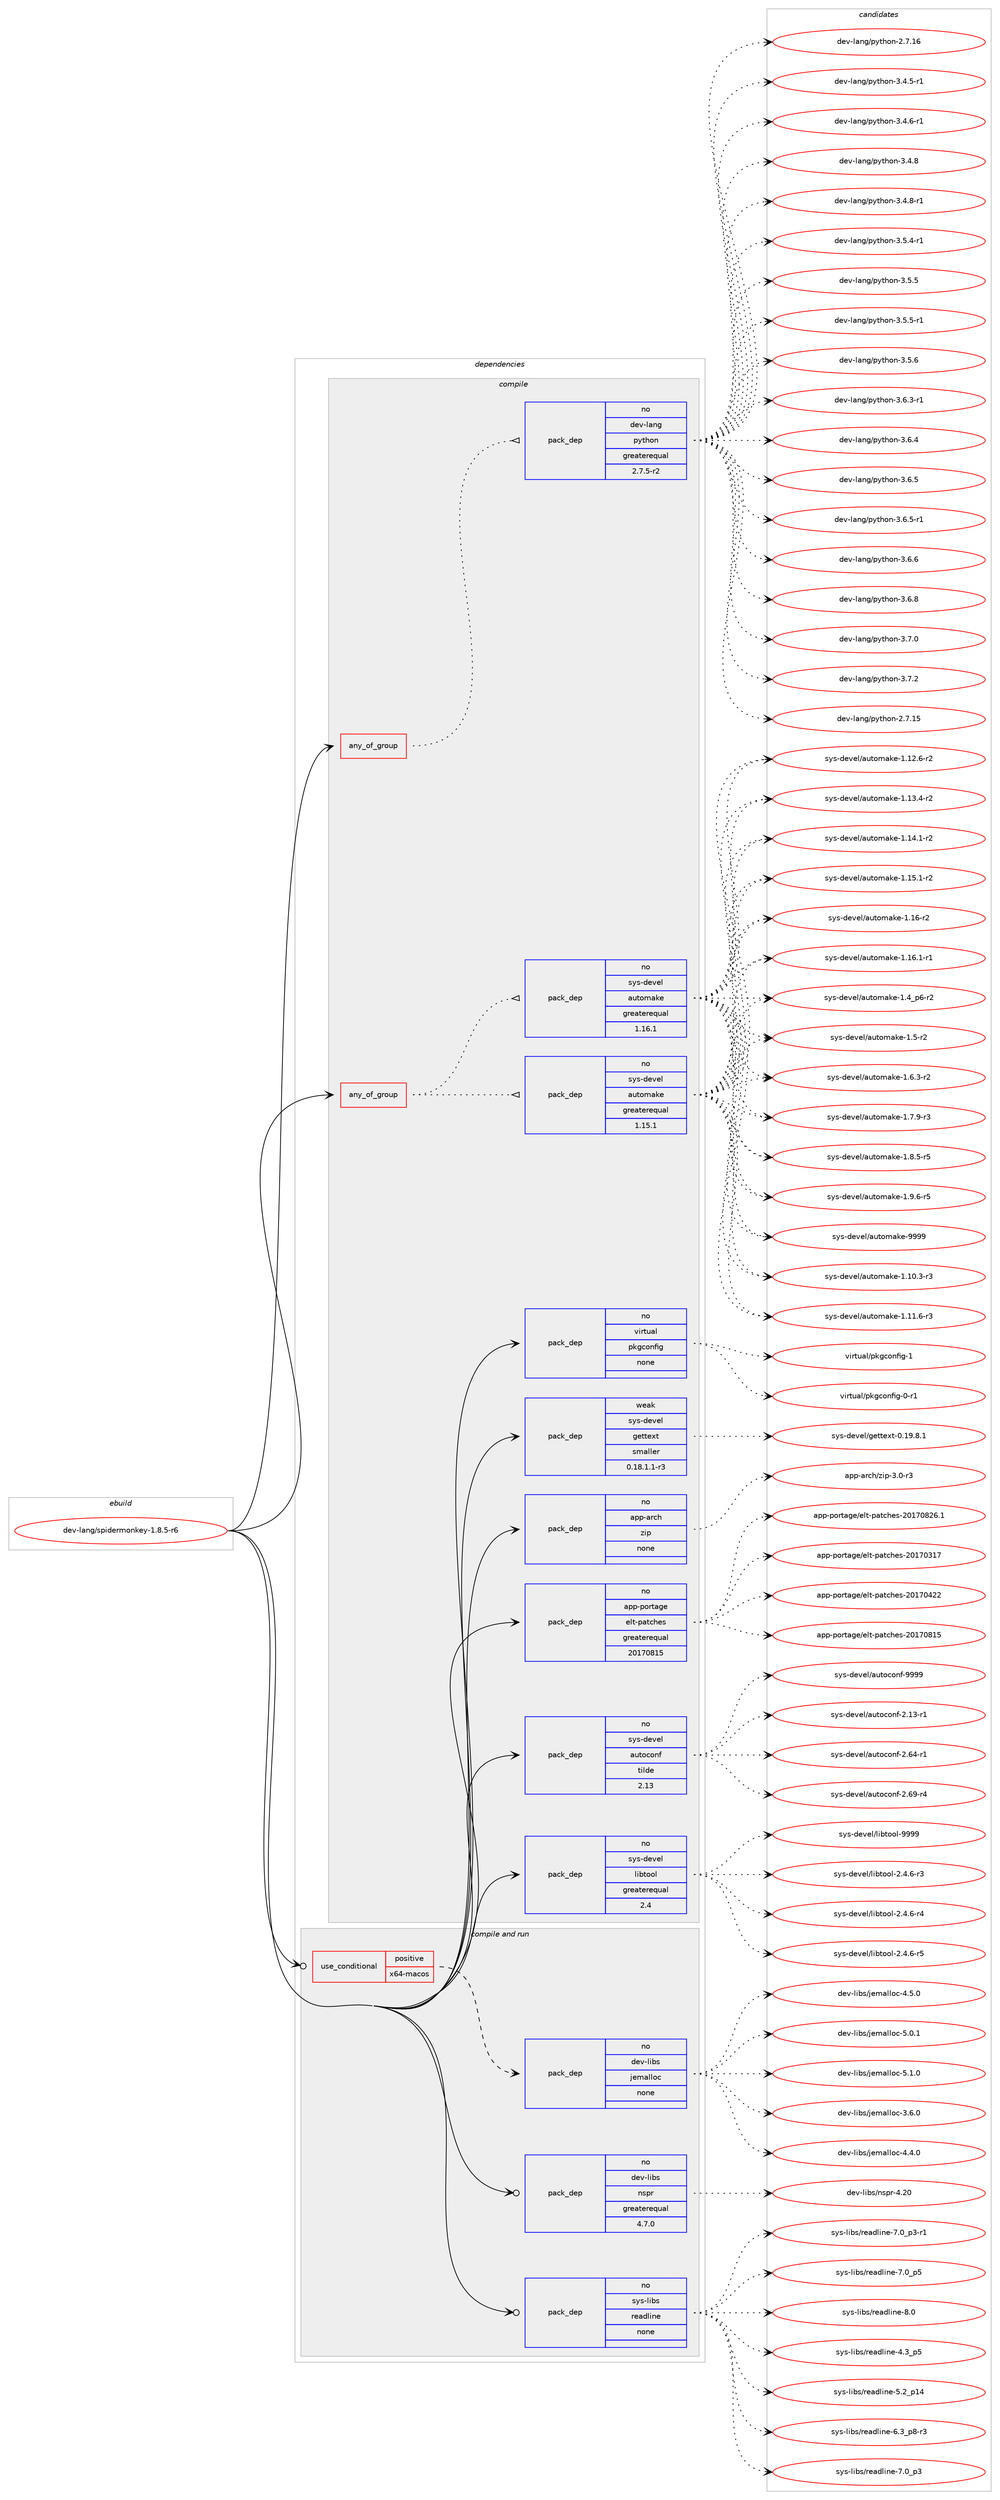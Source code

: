 digraph prolog {

# *************
# Graph options
# *************

newrank=true;
concentrate=true;
compound=true;
graph [rankdir=LR,fontname=Helvetica,fontsize=10,ranksep=1.5];#, ranksep=2.5, nodesep=0.2];
edge  [arrowhead=vee];
node  [fontname=Helvetica,fontsize=10];

# **********
# The ebuild
# **********

subgraph cluster_leftcol {
color=gray;
rank=same;
label=<<i>ebuild</i>>;
id [label="dev-lang/spidermonkey-1.8.5-r6", color=red, width=4, href="../dev-lang/spidermonkey-1.8.5-r6.svg"];
}

# ****************
# The dependencies
# ****************

subgraph cluster_midcol {
color=gray;
label=<<i>dependencies</i>>;
subgraph cluster_compile {
fillcolor="#eeeeee";
style=filled;
label=<<i>compile</i>>;
subgraph any22057 {
dependency1362730 [label=<<TABLE BORDER="0" CELLBORDER="1" CELLSPACING="0" CELLPADDING="4"><TR><TD CELLPADDING="10">any_of_group</TD></TR></TABLE>>, shape=none, color=red];subgraph pack975252 {
dependency1362731 [label=<<TABLE BORDER="0" CELLBORDER="1" CELLSPACING="0" CELLPADDING="4" WIDTH="220"><TR><TD ROWSPAN="6" CELLPADDING="30">pack_dep</TD></TR><TR><TD WIDTH="110">no</TD></TR><TR><TD>dev-lang</TD></TR><TR><TD>python</TD></TR><TR><TD>greaterequal</TD></TR><TR><TD>2.7.5-r2</TD></TR></TABLE>>, shape=none, color=blue];
}
dependency1362730:e -> dependency1362731:w [weight=20,style="dotted",arrowhead="oinv"];
}
id:e -> dependency1362730:w [weight=20,style="solid",arrowhead="vee"];
subgraph any22058 {
dependency1362732 [label=<<TABLE BORDER="0" CELLBORDER="1" CELLSPACING="0" CELLPADDING="4"><TR><TD CELLPADDING="10">any_of_group</TD></TR></TABLE>>, shape=none, color=red];subgraph pack975253 {
dependency1362733 [label=<<TABLE BORDER="0" CELLBORDER="1" CELLSPACING="0" CELLPADDING="4" WIDTH="220"><TR><TD ROWSPAN="6" CELLPADDING="30">pack_dep</TD></TR><TR><TD WIDTH="110">no</TD></TR><TR><TD>sys-devel</TD></TR><TR><TD>automake</TD></TR><TR><TD>greaterequal</TD></TR><TR><TD>1.16.1</TD></TR></TABLE>>, shape=none, color=blue];
}
dependency1362732:e -> dependency1362733:w [weight=20,style="dotted",arrowhead="oinv"];
subgraph pack975254 {
dependency1362734 [label=<<TABLE BORDER="0" CELLBORDER="1" CELLSPACING="0" CELLPADDING="4" WIDTH="220"><TR><TD ROWSPAN="6" CELLPADDING="30">pack_dep</TD></TR><TR><TD WIDTH="110">no</TD></TR><TR><TD>sys-devel</TD></TR><TR><TD>automake</TD></TR><TR><TD>greaterequal</TD></TR><TR><TD>1.15.1</TD></TR></TABLE>>, shape=none, color=blue];
}
dependency1362732:e -> dependency1362734:w [weight=20,style="dotted",arrowhead="oinv"];
}
id:e -> dependency1362732:w [weight=20,style="solid",arrowhead="vee"];
subgraph pack975255 {
dependency1362735 [label=<<TABLE BORDER="0" CELLBORDER="1" CELLSPACING="0" CELLPADDING="4" WIDTH="220"><TR><TD ROWSPAN="6" CELLPADDING="30">pack_dep</TD></TR><TR><TD WIDTH="110">no</TD></TR><TR><TD>app-arch</TD></TR><TR><TD>zip</TD></TR><TR><TD>none</TD></TR><TR><TD></TD></TR></TABLE>>, shape=none, color=blue];
}
id:e -> dependency1362735:w [weight=20,style="solid",arrowhead="vee"];
subgraph pack975256 {
dependency1362736 [label=<<TABLE BORDER="0" CELLBORDER="1" CELLSPACING="0" CELLPADDING="4" WIDTH="220"><TR><TD ROWSPAN="6" CELLPADDING="30">pack_dep</TD></TR><TR><TD WIDTH="110">no</TD></TR><TR><TD>app-portage</TD></TR><TR><TD>elt-patches</TD></TR><TR><TD>greaterequal</TD></TR><TR><TD>20170815</TD></TR></TABLE>>, shape=none, color=blue];
}
id:e -> dependency1362736:w [weight=20,style="solid",arrowhead="vee"];
subgraph pack975257 {
dependency1362737 [label=<<TABLE BORDER="0" CELLBORDER="1" CELLSPACING="0" CELLPADDING="4" WIDTH="220"><TR><TD ROWSPAN="6" CELLPADDING="30">pack_dep</TD></TR><TR><TD WIDTH="110">no</TD></TR><TR><TD>sys-devel</TD></TR><TR><TD>autoconf</TD></TR><TR><TD>tilde</TD></TR><TR><TD>2.13</TD></TR></TABLE>>, shape=none, color=blue];
}
id:e -> dependency1362737:w [weight=20,style="solid",arrowhead="vee"];
subgraph pack975258 {
dependency1362738 [label=<<TABLE BORDER="0" CELLBORDER="1" CELLSPACING="0" CELLPADDING="4" WIDTH="220"><TR><TD ROWSPAN="6" CELLPADDING="30">pack_dep</TD></TR><TR><TD WIDTH="110">no</TD></TR><TR><TD>sys-devel</TD></TR><TR><TD>libtool</TD></TR><TR><TD>greaterequal</TD></TR><TR><TD>2.4</TD></TR></TABLE>>, shape=none, color=blue];
}
id:e -> dependency1362738:w [weight=20,style="solid",arrowhead="vee"];
subgraph pack975259 {
dependency1362739 [label=<<TABLE BORDER="0" CELLBORDER="1" CELLSPACING="0" CELLPADDING="4" WIDTH="220"><TR><TD ROWSPAN="6" CELLPADDING="30">pack_dep</TD></TR><TR><TD WIDTH="110">no</TD></TR><TR><TD>virtual</TD></TR><TR><TD>pkgconfig</TD></TR><TR><TD>none</TD></TR><TR><TD></TD></TR></TABLE>>, shape=none, color=blue];
}
id:e -> dependency1362739:w [weight=20,style="solid",arrowhead="vee"];
subgraph pack975260 {
dependency1362740 [label=<<TABLE BORDER="0" CELLBORDER="1" CELLSPACING="0" CELLPADDING="4" WIDTH="220"><TR><TD ROWSPAN="6" CELLPADDING="30">pack_dep</TD></TR><TR><TD WIDTH="110">weak</TD></TR><TR><TD>sys-devel</TD></TR><TR><TD>gettext</TD></TR><TR><TD>smaller</TD></TR><TR><TD>0.18.1.1-r3</TD></TR></TABLE>>, shape=none, color=blue];
}
id:e -> dependency1362740:w [weight=20,style="solid",arrowhead="vee"];
}
subgraph cluster_compileandrun {
fillcolor="#eeeeee";
style=filled;
label=<<i>compile and run</i>>;
subgraph cond364869 {
dependency1362741 [label=<<TABLE BORDER="0" CELLBORDER="1" CELLSPACING="0" CELLPADDING="4"><TR><TD ROWSPAN="3" CELLPADDING="10">use_conditional</TD></TR><TR><TD>positive</TD></TR><TR><TD>x64-macos</TD></TR></TABLE>>, shape=none, color=red];
subgraph pack975261 {
dependency1362742 [label=<<TABLE BORDER="0" CELLBORDER="1" CELLSPACING="0" CELLPADDING="4" WIDTH="220"><TR><TD ROWSPAN="6" CELLPADDING="30">pack_dep</TD></TR><TR><TD WIDTH="110">no</TD></TR><TR><TD>dev-libs</TD></TR><TR><TD>jemalloc</TD></TR><TR><TD>none</TD></TR><TR><TD></TD></TR></TABLE>>, shape=none, color=blue];
}
dependency1362741:e -> dependency1362742:w [weight=20,style="dashed",arrowhead="vee"];
}
id:e -> dependency1362741:w [weight=20,style="solid",arrowhead="odotvee"];
subgraph pack975262 {
dependency1362743 [label=<<TABLE BORDER="0" CELLBORDER="1" CELLSPACING="0" CELLPADDING="4" WIDTH="220"><TR><TD ROWSPAN="6" CELLPADDING="30">pack_dep</TD></TR><TR><TD WIDTH="110">no</TD></TR><TR><TD>dev-libs</TD></TR><TR><TD>nspr</TD></TR><TR><TD>greaterequal</TD></TR><TR><TD>4.7.0</TD></TR></TABLE>>, shape=none, color=blue];
}
id:e -> dependency1362743:w [weight=20,style="solid",arrowhead="odotvee"];
subgraph pack975263 {
dependency1362744 [label=<<TABLE BORDER="0" CELLBORDER="1" CELLSPACING="0" CELLPADDING="4" WIDTH="220"><TR><TD ROWSPAN="6" CELLPADDING="30">pack_dep</TD></TR><TR><TD WIDTH="110">no</TD></TR><TR><TD>sys-libs</TD></TR><TR><TD>readline</TD></TR><TR><TD>none</TD></TR><TR><TD></TD></TR></TABLE>>, shape=none, color=blue];
}
id:e -> dependency1362744:w [weight=20,style="solid",arrowhead="odotvee"];
}
subgraph cluster_run {
fillcolor="#eeeeee";
style=filled;
label=<<i>run</i>>;
}
}

# **************
# The candidates
# **************

subgraph cluster_choices {
rank=same;
color=gray;
label=<<i>candidates</i>>;

subgraph choice975252 {
color=black;
nodesep=1;
choice10010111845108971101034711212111610411111045504655464953 [label="dev-lang/python-2.7.15", color=red, width=4,href="../dev-lang/python-2.7.15.svg"];
choice10010111845108971101034711212111610411111045504655464954 [label="dev-lang/python-2.7.16", color=red, width=4,href="../dev-lang/python-2.7.16.svg"];
choice1001011184510897110103471121211161041111104551465246534511449 [label="dev-lang/python-3.4.5-r1", color=red, width=4,href="../dev-lang/python-3.4.5-r1.svg"];
choice1001011184510897110103471121211161041111104551465246544511449 [label="dev-lang/python-3.4.6-r1", color=red, width=4,href="../dev-lang/python-3.4.6-r1.svg"];
choice100101118451089711010347112121116104111110455146524656 [label="dev-lang/python-3.4.8", color=red, width=4,href="../dev-lang/python-3.4.8.svg"];
choice1001011184510897110103471121211161041111104551465246564511449 [label="dev-lang/python-3.4.8-r1", color=red, width=4,href="../dev-lang/python-3.4.8-r1.svg"];
choice1001011184510897110103471121211161041111104551465346524511449 [label="dev-lang/python-3.5.4-r1", color=red, width=4,href="../dev-lang/python-3.5.4-r1.svg"];
choice100101118451089711010347112121116104111110455146534653 [label="dev-lang/python-3.5.5", color=red, width=4,href="../dev-lang/python-3.5.5.svg"];
choice1001011184510897110103471121211161041111104551465346534511449 [label="dev-lang/python-3.5.5-r1", color=red, width=4,href="../dev-lang/python-3.5.5-r1.svg"];
choice100101118451089711010347112121116104111110455146534654 [label="dev-lang/python-3.5.6", color=red, width=4,href="../dev-lang/python-3.5.6.svg"];
choice1001011184510897110103471121211161041111104551465446514511449 [label="dev-lang/python-3.6.3-r1", color=red, width=4,href="../dev-lang/python-3.6.3-r1.svg"];
choice100101118451089711010347112121116104111110455146544652 [label="dev-lang/python-3.6.4", color=red, width=4,href="../dev-lang/python-3.6.4.svg"];
choice100101118451089711010347112121116104111110455146544653 [label="dev-lang/python-3.6.5", color=red, width=4,href="../dev-lang/python-3.6.5.svg"];
choice1001011184510897110103471121211161041111104551465446534511449 [label="dev-lang/python-3.6.5-r1", color=red, width=4,href="../dev-lang/python-3.6.5-r1.svg"];
choice100101118451089711010347112121116104111110455146544654 [label="dev-lang/python-3.6.6", color=red, width=4,href="../dev-lang/python-3.6.6.svg"];
choice100101118451089711010347112121116104111110455146544656 [label="dev-lang/python-3.6.8", color=red, width=4,href="../dev-lang/python-3.6.8.svg"];
choice100101118451089711010347112121116104111110455146554648 [label="dev-lang/python-3.7.0", color=red, width=4,href="../dev-lang/python-3.7.0.svg"];
choice100101118451089711010347112121116104111110455146554650 [label="dev-lang/python-3.7.2", color=red, width=4,href="../dev-lang/python-3.7.2.svg"];
dependency1362731:e -> choice10010111845108971101034711212111610411111045504655464953:w [style=dotted,weight="100"];
dependency1362731:e -> choice10010111845108971101034711212111610411111045504655464954:w [style=dotted,weight="100"];
dependency1362731:e -> choice1001011184510897110103471121211161041111104551465246534511449:w [style=dotted,weight="100"];
dependency1362731:e -> choice1001011184510897110103471121211161041111104551465246544511449:w [style=dotted,weight="100"];
dependency1362731:e -> choice100101118451089711010347112121116104111110455146524656:w [style=dotted,weight="100"];
dependency1362731:e -> choice1001011184510897110103471121211161041111104551465246564511449:w [style=dotted,weight="100"];
dependency1362731:e -> choice1001011184510897110103471121211161041111104551465346524511449:w [style=dotted,weight="100"];
dependency1362731:e -> choice100101118451089711010347112121116104111110455146534653:w [style=dotted,weight="100"];
dependency1362731:e -> choice1001011184510897110103471121211161041111104551465346534511449:w [style=dotted,weight="100"];
dependency1362731:e -> choice100101118451089711010347112121116104111110455146534654:w [style=dotted,weight="100"];
dependency1362731:e -> choice1001011184510897110103471121211161041111104551465446514511449:w [style=dotted,weight="100"];
dependency1362731:e -> choice100101118451089711010347112121116104111110455146544652:w [style=dotted,weight="100"];
dependency1362731:e -> choice100101118451089711010347112121116104111110455146544653:w [style=dotted,weight="100"];
dependency1362731:e -> choice1001011184510897110103471121211161041111104551465446534511449:w [style=dotted,weight="100"];
dependency1362731:e -> choice100101118451089711010347112121116104111110455146544654:w [style=dotted,weight="100"];
dependency1362731:e -> choice100101118451089711010347112121116104111110455146544656:w [style=dotted,weight="100"];
dependency1362731:e -> choice100101118451089711010347112121116104111110455146554648:w [style=dotted,weight="100"];
dependency1362731:e -> choice100101118451089711010347112121116104111110455146554650:w [style=dotted,weight="100"];
}
subgraph choice975253 {
color=black;
nodesep=1;
choice11512111545100101118101108479711711611110997107101454946494846514511451 [label="sys-devel/automake-1.10.3-r3", color=red, width=4,href="../sys-devel/automake-1.10.3-r3.svg"];
choice11512111545100101118101108479711711611110997107101454946494946544511451 [label="sys-devel/automake-1.11.6-r3", color=red, width=4,href="../sys-devel/automake-1.11.6-r3.svg"];
choice11512111545100101118101108479711711611110997107101454946495046544511450 [label="sys-devel/automake-1.12.6-r2", color=red, width=4,href="../sys-devel/automake-1.12.6-r2.svg"];
choice11512111545100101118101108479711711611110997107101454946495146524511450 [label="sys-devel/automake-1.13.4-r2", color=red, width=4,href="../sys-devel/automake-1.13.4-r2.svg"];
choice11512111545100101118101108479711711611110997107101454946495246494511450 [label="sys-devel/automake-1.14.1-r2", color=red, width=4,href="../sys-devel/automake-1.14.1-r2.svg"];
choice11512111545100101118101108479711711611110997107101454946495346494511450 [label="sys-devel/automake-1.15.1-r2", color=red, width=4,href="../sys-devel/automake-1.15.1-r2.svg"];
choice1151211154510010111810110847971171161111099710710145494649544511450 [label="sys-devel/automake-1.16-r2", color=red, width=4,href="../sys-devel/automake-1.16-r2.svg"];
choice11512111545100101118101108479711711611110997107101454946495446494511449 [label="sys-devel/automake-1.16.1-r1", color=red, width=4,href="../sys-devel/automake-1.16.1-r1.svg"];
choice115121115451001011181011084797117116111109971071014549465295112544511450 [label="sys-devel/automake-1.4_p6-r2", color=red, width=4,href="../sys-devel/automake-1.4_p6-r2.svg"];
choice11512111545100101118101108479711711611110997107101454946534511450 [label="sys-devel/automake-1.5-r2", color=red, width=4,href="../sys-devel/automake-1.5-r2.svg"];
choice115121115451001011181011084797117116111109971071014549465446514511450 [label="sys-devel/automake-1.6.3-r2", color=red, width=4,href="../sys-devel/automake-1.6.3-r2.svg"];
choice115121115451001011181011084797117116111109971071014549465546574511451 [label="sys-devel/automake-1.7.9-r3", color=red, width=4,href="../sys-devel/automake-1.7.9-r3.svg"];
choice115121115451001011181011084797117116111109971071014549465646534511453 [label="sys-devel/automake-1.8.5-r5", color=red, width=4,href="../sys-devel/automake-1.8.5-r5.svg"];
choice115121115451001011181011084797117116111109971071014549465746544511453 [label="sys-devel/automake-1.9.6-r5", color=red, width=4,href="../sys-devel/automake-1.9.6-r5.svg"];
choice115121115451001011181011084797117116111109971071014557575757 [label="sys-devel/automake-9999", color=red, width=4,href="../sys-devel/automake-9999.svg"];
dependency1362733:e -> choice11512111545100101118101108479711711611110997107101454946494846514511451:w [style=dotted,weight="100"];
dependency1362733:e -> choice11512111545100101118101108479711711611110997107101454946494946544511451:w [style=dotted,weight="100"];
dependency1362733:e -> choice11512111545100101118101108479711711611110997107101454946495046544511450:w [style=dotted,weight="100"];
dependency1362733:e -> choice11512111545100101118101108479711711611110997107101454946495146524511450:w [style=dotted,weight="100"];
dependency1362733:e -> choice11512111545100101118101108479711711611110997107101454946495246494511450:w [style=dotted,weight="100"];
dependency1362733:e -> choice11512111545100101118101108479711711611110997107101454946495346494511450:w [style=dotted,weight="100"];
dependency1362733:e -> choice1151211154510010111810110847971171161111099710710145494649544511450:w [style=dotted,weight="100"];
dependency1362733:e -> choice11512111545100101118101108479711711611110997107101454946495446494511449:w [style=dotted,weight="100"];
dependency1362733:e -> choice115121115451001011181011084797117116111109971071014549465295112544511450:w [style=dotted,weight="100"];
dependency1362733:e -> choice11512111545100101118101108479711711611110997107101454946534511450:w [style=dotted,weight="100"];
dependency1362733:e -> choice115121115451001011181011084797117116111109971071014549465446514511450:w [style=dotted,weight="100"];
dependency1362733:e -> choice115121115451001011181011084797117116111109971071014549465546574511451:w [style=dotted,weight="100"];
dependency1362733:e -> choice115121115451001011181011084797117116111109971071014549465646534511453:w [style=dotted,weight="100"];
dependency1362733:e -> choice115121115451001011181011084797117116111109971071014549465746544511453:w [style=dotted,weight="100"];
dependency1362733:e -> choice115121115451001011181011084797117116111109971071014557575757:w [style=dotted,weight="100"];
}
subgraph choice975254 {
color=black;
nodesep=1;
choice11512111545100101118101108479711711611110997107101454946494846514511451 [label="sys-devel/automake-1.10.3-r3", color=red, width=4,href="../sys-devel/automake-1.10.3-r3.svg"];
choice11512111545100101118101108479711711611110997107101454946494946544511451 [label="sys-devel/automake-1.11.6-r3", color=red, width=4,href="../sys-devel/automake-1.11.6-r3.svg"];
choice11512111545100101118101108479711711611110997107101454946495046544511450 [label="sys-devel/automake-1.12.6-r2", color=red, width=4,href="../sys-devel/automake-1.12.6-r2.svg"];
choice11512111545100101118101108479711711611110997107101454946495146524511450 [label="sys-devel/automake-1.13.4-r2", color=red, width=4,href="../sys-devel/automake-1.13.4-r2.svg"];
choice11512111545100101118101108479711711611110997107101454946495246494511450 [label="sys-devel/automake-1.14.1-r2", color=red, width=4,href="../sys-devel/automake-1.14.1-r2.svg"];
choice11512111545100101118101108479711711611110997107101454946495346494511450 [label="sys-devel/automake-1.15.1-r2", color=red, width=4,href="../sys-devel/automake-1.15.1-r2.svg"];
choice1151211154510010111810110847971171161111099710710145494649544511450 [label="sys-devel/automake-1.16-r2", color=red, width=4,href="../sys-devel/automake-1.16-r2.svg"];
choice11512111545100101118101108479711711611110997107101454946495446494511449 [label="sys-devel/automake-1.16.1-r1", color=red, width=4,href="../sys-devel/automake-1.16.1-r1.svg"];
choice115121115451001011181011084797117116111109971071014549465295112544511450 [label="sys-devel/automake-1.4_p6-r2", color=red, width=4,href="../sys-devel/automake-1.4_p6-r2.svg"];
choice11512111545100101118101108479711711611110997107101454946534511450 [label="sys-devel/automake-1.5-r2", color=red, width=4,href="../sys-devel/automake-1.5-r2.svg"];
choice115121115451001011181011084797117116111109971071014549465446514511450 [label="sys-devel/automake-1.6.3-r2", color=red, width=4,href="../sys-devel/automake-1.6.3-r2.svg"];
choice115121115451001011181011084797117116111109971071014549465546574511451 [label="sys-devel/automake-1.7.9-r3", color=red, width=4,href="../sys-devel/automake-1.7.9-r3.svg"];
choice115121115451001011181011084797117116111109971071014549465646534511453 [label="sys-devel/automake-1.8.5-r5", color=red, width=4,href="../sys-devel/automake-1.8.5-r5.svg"];
choice115121115451001011181011084797117116111109971071014549465746544511453 [label="sys-devel/automake-1.9.6-r5", color=red, width=4,href="../sys-devel/automake-1.9.6-r5.svg"];
choice115121115451001011181011084797117116111109971071014557575757 [label="sys-devel/automake-9999", color=red, width=4,href="../sys-devel/automake-9999.svg"];
dependency1362734:e -> choice11512111545100101118101108479711711611110997107101454946494846514511451:w [style=dotted,weight="100"];
dependency1362734:e -> choice11512111545100101118101108479711711611110997107101454946494946544511451:w [style=dotted,weight="100"];
dependency1362734:e -> choice11512111545100101118101108479711711611110997107101454946495046544511450:w [style=dotted,weight="100"];
dependency1362734:e -> choice11512111545100101118101108479711711611110997107101454946495146524511450:w [style=dotted,weight="100"];
dependency1362734:e -> choice11512111545100101118101108479711711611110997107101454946495246494511450:w [style=dotted,weight="100"];
dependency1362734:e -> choice11512111545100101118101108479711711611110997107101454946495346494511450:w [style=dotted,weight="100"];
dependency1362734:e -> choice1151211154510010111810110847971171161111099710710145494649544511450:w [style=dotted,weight="100"];
dependency1362734:e -> choice11512111545100101118101108479711711611110997107101454946495446494511449:w [style=dotted,weight="100"];
dependency1362734:e -> choice115121115451001011181011084797117116111109971071014549465295112544511450:w [style=dotted,weight="100"];
dependency1362734:e -> choice11512111545100101118101108479711711611110997107101454946534511450:w [style=dotted,weight="100"];
dependency1362734:e -> choice115121115451001011181011084797117116111109971071014549465446514511450:w [style=dotted,weight="100"];
dependency1362734:e -> choice115121115451001011181011084797117116111109971071014549465546574511451:w [style=dotted,weight="100"];
dependency1362734:e -> choice115121115451001011181011084797117116111109971071014549465646534511453:w [style=dotted,weight="100"];
dependency1362734:e -> choice115121115451001011181011084797117116111109971071014549465746544511453:w [style=dotted,weight="100"];
dependency1362734:e -> choice115121115451001011181011084797117116111109971071014557575757:w [style=dotted,weight="100"];
}
subgraph choice975255 {
color=black;
nodesep=1;
choice9711211245971149910447122105112455146484511451 [label="app-arch/zip-3.0-r3", color=red, width=4,href="../app-arch/zip-3.0-r3.svg"];
dependency1362735:e -> choice9711211245971149910447122105112455146484511451:w [style=dotted,weight="100"];
}
subgraph choice975256 {
color=black;
nodesep=1;
choice97112112451121111141169710310147101108116451129711699104101115455048495548514955 [label="app-portage/elt-patches-20170317", color=red, width=4,href="../app-portage/elt-patches-20170317.svg"];
choice97112112451121111141169710310147101108116451129711699104101115455048495548525050 [label="app-portage/elt-patches-20170422", color=red, width=4,href="../app-portage/elt-patches-20170422.svg"];
choice97112112451121111141169710310147101108116451129711699104101115455048495548564953 [label="app-portage/elt-patches-20170815", color=red, width=4,href="../app-portage/elt-patches-20170815.svg"];
choice971121124511211111411697103101471011081164511297116991041011154550484955485650544649 [label="app-portage/elt-patches-20170826.1", color=red, width=4,href="../app-portage/elt-patches-20170826.1.svg"];
dependency1362736:e -> choice97112112451121111141169710310147101108116451129711699104101115455048495548514955:w [style=dotted,weight="100"];
dependency1362736:e -> choice97112112451121111141169710310147101108116451129711699104101115455048495548525050:w [style=dotted,weight="100"];
dependency1362736:e -> choice97112112451121111141169710310147101108116451129711699104101115455048495548564953:w [style=dotted,weight="100"];
dependency1362736:e -> choice971121124511211111411697103101471011081164511297116991041011154550484955485650544649:w [style=dotted,weight="100"];
}
subgraph choice975257 {
color=black;
nodesep=1;
choice1151211154510010111810110847971171161119911111010245504649514511449 [label="sys-devel/autoconf-2.13-r1", color=red, width=4,href="../sys-devel/autoconf-2.13-r1.svg"];
choice1151211154510010111810110847971171161119911111010245504654524511449 [label="sys-devel/autoconf-2.64-r1", color=red, width=4,href="../sys-devel/autoconf-2.64-r1.svg"];
choice1151211154510010111810110847971171161119911111010245504654574511452 [label="sys-devel/autoconf-2.69-r4", color=red, width=4,href="../sys-devel/autoconf-2.69-r4.svg"];
choice115121115451001011181011084797117116111991111101024557575757 [label="sys-devel/autoconf-9999", color=red, width=4,href="../sys-devel/autoconf-9999.svg"];
dependency1362737:e -> choice1151211154510010111810110847971171161119911111010245504649514511449:w [style=dotted,weight="100"];
dependency1362737:e -> choice1151211154510010111810110847971171161119911111010245504654524511449:w [style=dotted,weight="100"];
dependency1362737:e -> choice1151211154510010111810110847971171161119911111010245504654574511452:w [style=dotted,weight="100"];
dependency1362737:e -> choice115121115451001011181011084797117116111991111101024557575757:w [style=dotted,weight="100"];
}
subgraph choice975258 {
color=black;
nodesep=1;
choice1151211154510010111810110847108105981161111111084550465246544511451 [label="sys-devel/libtool-2.4.6-r3", color=red, width=4,href="../sys-devel/libtool-2.4.6-r3.svg"];
choice1151211154510010111810110847108105981161111111084550465246544511452 [label="sys-devel/libtool-2.4.6-r4", color=red, width=4,href="../sys-devel/libtool-2.4.6-r4.svg"];
choice1151211154510010111810110847108105981161111111084550465246544511453 [label="sys-devel/libtool-2.4.6-r5", color=red, width=4,href="../sys-devel/libtool-2.4.6-r5.svg"];
choice1151211154510010111810110847108105981161111111084557575757 [label="sys-devel/libtool-9999", color=red, width=4,href="../sys-devel/libtool-9999.svg"];
dependency1362738:e -> choice1151211154510010111810110847108105981161111111084550465246544511451:w [style=dotted,weight="100"];
dependency1362738:e -> choice1151211154510010111810110847108105981161111111084550465246544511452:w [style=dotted,weight="100"];
dependency1362738:e -> choice1151211154510010111810110847108105981161111111084550465246544511453:w [style=dotted,weight="100"];
dependency1362738:e -> choice1151211154510010111810110847108105981161111111084557575757:w [style=dotted,weight="100"];
}
subgraph choice975259 {
color=black;
nodesep=1;
choice11810511411611797108471121071039911111010210510345484511449 [label="virtual/pkgconfig-0-r1", color=red, width=4,href="../virtual/pkgconfig-0-r1.svg"];
choice1181051141161179710847112107103991111101021051034549 [label="virtual/pkgconfig-1", color=red, width=4,href="../virtual/pkgconfig-1.svg"];
dependency1362739:e -> choice11810511411611797108471121071039911111010210510345484511449:w [style=dotted,weight="100"];
dependency1362739:e -> choice1181051141161179710847112107103991111101021051034549:w [style=dotted,weight="100"];
}
subgraph choice975260 {
color=black;
nodesep=1;
choice1151211154510010111810110847103101116116101120116454846495746564649 [label="sys-devel/gettext-0.19.8.1", color=red, width=4,href="../sys-devel/gettext-0.19.8.1.svg"];
dependency1362740:e -> choice1151211154510010111810110847103101116116101120116454846495746564649:w [style=dotted,weight="100"];
}
subgraph choice975261 {
color=black;
nodesep=1;
choice1001011184510810598115471061011099710810811199455146544648 [label="dev-libs/jemalloc-3.6.0", color=red, width=4,href="../dev-libs/jemalloc-3.6.0.svg"];
choice1001011184510810598115471061011099710810811199455246524648 [label="dev-libs/jemalloc-4.4.0", color=red, width=4,href="../dev-libs/jemalloc-4.4.0.svg"];
choice1001011184510810598115471061011099710810811199455246534648 [label="dev-libs/jemalloc-4.5.0", color=red, width=4,href="../dev-libs/jemalloc-4.5.0.svg"];
choice1001011184510810598115471061011099710810811199455346484649 [label="dev-libs/jemalloc-5.0.1", color=red, width=4,href="../dev-libs/jemalloc-5.0.1.svg"];
choice1001011184510810598115471061011099710810811199455346494648 [label="dev-libs/jemalloc-5.1.0", color=red, width=4,href="../dev-libs/jemalloc-5.1.0.svg"];
dependency1362742:e -> choice1001011184510810598115471061011099710810811199455146544648:w [style=dotted,weight="100"];
dependency1362742:e -> choice1001011184510810598115471061011099710810811199455246524648:w [style=dotted,weight="100"];
dependency1362742:e -> choice1001011184510810598115471061011099710810811199455246534648:w [style=dotted,weight="100"];
dependency1362742:e -> choice1001011184510810598115471061011099710810811199455346484649:w [style=dotted,weight="100"];
dependency1362742:e -> choice1001011184510810598115471061011099710810811199455346494648:w [style=dotted,weight="100"];
}
subgraph choice975262 {
color=black;
nodesep=1;
choice1001011184510810598115471101151121144552465048 [label="dev-libs/nspr-4.20", color=red, width=4,href="../dev-libs/nspr-4.20.svg"];
dependency1362743:e -> choice1001011184510810598115471101151121144552465048:w [style=dotted,weight="100"];
}
subgraph choice975263 {
color=black;
nodesep=1;
choice11512111545108105981154711410197100108105110101455246519511253 [label="sys-libs/readline-4.3_p5", color=red, width=4,href="../sys-libs/readline-4.3_p5.svg"];
choice1151211154510810598115471141019710010810511010145534650951124952 [label="sys-libs/readline-5.2_p14", color=red, width=4,href="../sys-libs/readline-5.2_p14.svg"];
choice115121115451081059811547114101971001081051101014554465195112564511451 [label="sys-libs/readline-6.3_p8-r3", color=red, width=4,href="../sys-libs/readline-6.3_p8-r3.svg"];
choice11512111545108105981154711410197100108105110101455546489511251 [label="sys-libs/readline-7.0_p3", color=red, width=4,href="../sys-libs/readline-7.0_p3.svg"];
choice115121115451081059811547114101971001081051101014555464895112514511449 [label="sys-libs/readline-7.0_p3-r1", color=red, width=4,href="../sys-libs/readline-7.0_p3-r1.svg"];
choice11512111545108105981154711410197100108105110101455546489511253 [label="sys-libs/readline-7.0_p5", color=red, width=4,href="../sys-libs/readline-7.0_p5.svg"];
choice1151211154510810598115471141019710010810511010145564648 [label="sys-libs/readline-8.0", color=red, width=4,href="../sys-libs/readline-8.0.svg"];
dependency1362744:e -> choice11512111545108105981154711410197100108105110101455246519511253:w [style=dotted,weight="100"];
dependency1362744:e -> choice1151211154510810598115471141019710010810511010145534650951124952:w [style=dotted,weight="100"];
dependency1362744:e -> choice115121115451081059811547114101971001081051101014554465195112564511451:w [style=dotted,weight="100"];
dependency1362744:e -> choice11512111545108105981154711410197100108105110101455546489511251:w [style=dotted,weight="100"];
dependency1362744:e -> choice115121115451081059811547114101971001081051101014555464895112514511449:w [style=dotted,weight="100"];
dependency1362744:e -> choice11512111545108105981154711410197100108105110101455546489511253:w [style=dotted,weight="100"];
dependency1362744:e -> choice1151211154510810598115471141019710010810511010145564648:w [style=dotted,weight="100"];
}
}

}
